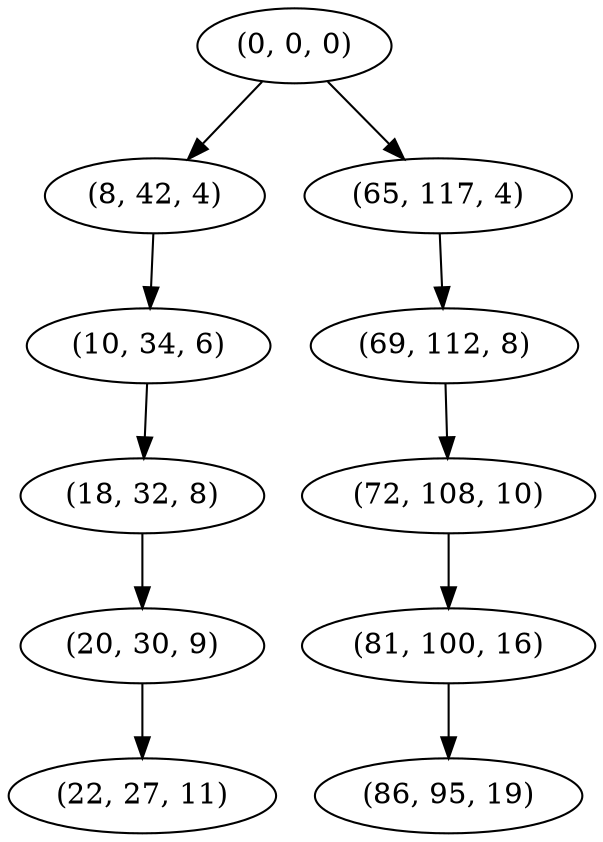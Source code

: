 digraph tree {
    "(0, 0, 0)";
    "(8, 42, 4)";
    "(10, 34, 6)";
    "(18, 32, 8)";
    "(20, 30, 9)";
    "(22, 27, 11)";
    "(65, 117, 4)";
    "(69, 112, 8)";
    "(72, 108, 10)";
    "(81, 100, 16)";
    "(86, 95, 19)";
    "(0, 0, 0)" -> "(8, 42, 4)";
    "(0, 0, 0)" -> "(65, 117, 4)";
    "(8, 42, 4)" -> "(10, 34, 6)";
    "(10, 34, 6)" -> "(18, 32, 8)";
    "(18, 32, 8)" -> "(20, 30, 9)";
    "(20, 30, 9)" -> "(22, 27, 11)";
    "(65, 117, 4)" -> "(69, 112, 8)";
    "(69, 112, 8)" -> "(72, 108, 10)";
    "(72, 108, 10)" -> "(81, 100, 16)";
    "(81, 100, 16)" -> "(86, 95, 19)";
}
